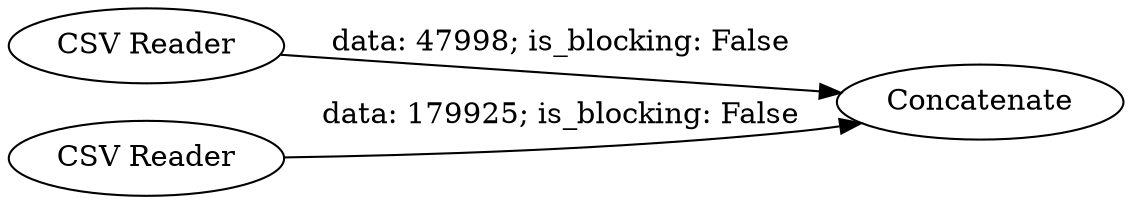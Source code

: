digraph {
	"5168885052639482442_2" [label=Concatenate]
	"5168885052639482442_1" [label="CSV Reader"]
	"5168885052639482442_3" [label="CSV Reader"]
	"5168885052639482442_1" -> "5168885052639482442_2" [label="data: 47998; is_blocking: False"]
	"5168885052639482442_3" -> "5168885052639482442_2" [label="data: 179925; is_blocking: False"]
	rankdir=LR
}
